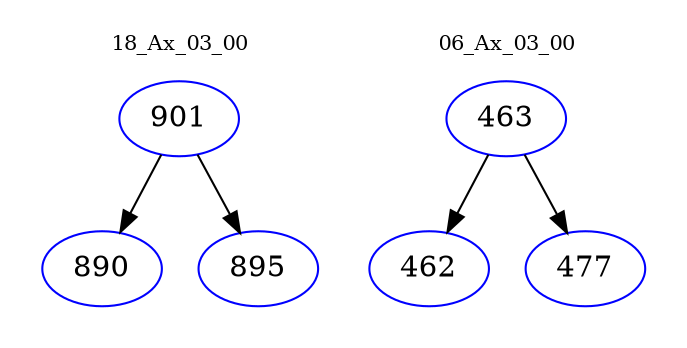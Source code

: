 digraph{
subgraph cluster_0 {
color = white
label = "18_Ax_03_00";
fontsize=10;
T0_901 [label="901", color="blue"]
T0_901 -> T0_890 [color="black"]
T0_890 [label="890", color="blue"]
T0_901 -> T0_895 [color="black"]
T0_895 [label="895", color="blue"]
}
subgraph cluster_1 {
color = white
label = "06_Ax_03_00";
fontsize=10;
T1_463 [label="463", color="blue"]
T1_463 -> T1_462 [color="black"]
T1_462 [label="462", color="blue"]
T1_463 -> T1_477 [color="black"]
T1_477 [label="477", color="blue"]
}
}
